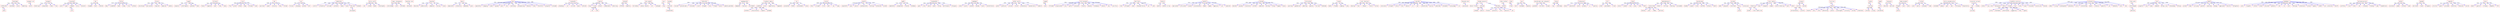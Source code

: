 strict digraph  {
	hermitage	 [color=red,
		fontname=courier,
		shape=box];
	"'mother\x92s'"	 [color=red,
		fontname=courier,
		shape=box];
	hermitage -> "'mother\x92s'"	 [color=blue,
		xlabel=0.02];
	hastened	 [color=red,
		fontname=courier,
		shape=box];
	hermitage -> hastened	 [color=blue,
		xlabel=0.01];
	voice	 [color=red,
		fontname=courier,
		shape=box];
	hermitage -> voice	 [color=blue,
		xlabel=0.01];
	lamenting	 [color=red,
		fontname=courier,
		shape=box];
	hermitage -> lamenting	 [color=blue,
		xlabel=0.12];
	back	 [color=red,
		fontname=courier,
		shape=box];
	"'mother\x92s'" -> back	 [color=blue,
		xlabel=0.01];
	"youngest son"	 [color=red,
		fontname=courier,
		shape=box];
	earth	 [color=red,
		fontname=courier,
		shape=box];
	"youngest son" -> earth	 [color=blue,
		xlabel=0.18];
	youngest	 [color=red,
		fontname=courier,
		shape=box];
	kshatriyas	 [color=red,
		fontname=courier,
		shape=box];
	youngest -> kshatriyas	 [color=blue,
		xlabel=0.14];
	vanquished	 [color=red,
		fontname=courier,
		shape=box];
	youngest -> vanquished	 [color=blue,
		xlabel=0.14];
	times	 [color=red,
		fontname=courier,
		shape=box];
	youngest -> times	 [color=blue,
		xlabel=0.13];
	face	 [color=red,
		fontname=courier,
		shape=box];
	youngest -> face	 [color=blue,
		xlabel=0.1];
	consented	 [color=red,
		fontname=courier,
		shape=box];
	avert	 [color=red,
		fontname=courier,
		shape=box];
	consented -> avert	 [color=blue,
		xlabel=0.01];
	upon	 [color=red,
		fontname=courier,
		shape=box];
	consented -> upon	 [color=blue,
		xlabel=0.01];
	command	 [color=red,
		fontname=courier,
		shape=box];
	consented -> command	 [color=blue,
		xlabel=0.01];
	carry	 [color=red,
		fontname=courier,
		shape=box];
	consented -> carry	 [color=blue,
		xlabel=0.09];
	disaster	 [color=red,
		fontname=courier,
		shape=box];
	consented -> disaster	 [color=blue,
		xlabel=0.01];
	sure	 [color=red,
		fontname=courier,
		shape=box];
	command -> sure	 [color=blue,
		xlabel=0.01];
	men	 [color=red,
		fontname=courier,
		shape=box];
	kingdom	 [color=red,
		fontname=courier,
		shape=box];
	men -> kingdom	 [color=blue,
		xlabel=0.01];
	bind	 [color=red,
		fontname=courier,
		shape=box];
	men -> bind	 [color=blue,
		xlabel=0.13];
	ordered	 [color=red,
		fontname=courier,
		shape=box];
	men -> ordered	 [color=blue,
		xlabel=0.01];
	fallen	 [color=red,
		fontname=courier,
		shape=box];
	body	 [color=red,
		fontname=courier,
		shape=box];
	fallen -> body	 [color=blue,
		xlabel=0.15];
	resembled	 [color=red,
		fontname=courier,
		shape=box];
	fallen -> resembled	 [color=blue,
		xlabel=0.15];
	head	 [color=red,
		fontname=courier,
		shape=box];
	fallen -> head	 [color=blue,
		xlabel=0.15];
	stump	 [color=red,
		fontname=courier,
		shape=box];
	fallen -> stump	 [color=blue,
		xlabel=0.14];
	tree	 [color=red,
		fontname=courier,
		shape=box];
	fallen -> tree	 [color=blue,
		xlabel=0.21];
	without	 [color=red,
		fontname=courier,
		shape=box];
	fallen -> without	 [color=blue,
		xlabel=0.07];
	horses	 [color=red,
		fontname=courier,
		shape=box];
	satisfying	 [color=red,
		fontname=courier,
		shape=box];
	horses -> satisfying	 [color=blue,
		xlabel=0.01];
	description	 [color=red,
		fontname=courier,
		shape=box];
	horses -> description	 [color=blue,
		xlabel=0.02];
	required	 [color=red,
		fontname=courier,
		shape=box];
	horses -> required	 [color=blue,
		xlabel=0.01];
	supplied	 [color=red,
		fontname=courier,
		shape=box];
	horses -> supplied	 [color=blue,
		xlabel=0.01];
	readily	 [color=red,
		fontname=courier,
		shape=box];
	horses -> readily	 [color=blue,
		xlabel=0.12];
	caught	 [color=red,
		fontname=courier,
		shape=box];
	unawares	 [color=red,
		fontname=courier,
		shape=box];
	caught -> unawares	 [color=blue,
		xlabel=0.03];
	intelligence	 [color=red,
		fontname=courier,
		shape=box];
	caught -> intelligence	 [color=blue,
		xlabel=0.17];
	granted	 [color=red,
		fontname=courier,
		shape=box];
	caught -> granted	 [color=blue,
		xlabel=0.03];
	boon	 [color=red,
		fontname=courier,
		shape=box];
	caught -> boon	 [color=blue,
		xlabel=0.03];
	alliance	 [color=red,
		fontname=courier,
		shape=box];
	favour	 [color=red,
		fontname=courier,
		shape=box];
	alliance -> favour	 [color=blue,
		xlabel=0.01];
	negative	 [color=red,
		fontname=courier,
		shape=box];
	alliance -> negative	 [color=blue,
		xlabel=0.01];
	want	 [color=red,
		fontname=courier,
		shape=box];
	alliance -> want	 [color=blue,
		xlabel=0.01];
	time	 [color=red,
		fontname=courier,
		shape=box];
	alliance -> time	 [color=blue,
		xlabel=0.01];
	reply	 [color=red,
		fontname=courier,
		shape=box];
	alliance -> reply	 [color=blue,
		xlabel=0.07];
	river	 [color=red,
		fontname=courier,
		shape=box];
	flow	 [color=red,
		fontname=courier,
		shape=box];
	river -> flow	 [color=blue,
		xlabel=0.02];
	piled	 [color=red,
		fontname=courier,
		shape=box];
	river -> piled	 [color=blue,
		xlabel=0.01];
	blood	 [color=red,
		fontname=courier,
		shape=box];
	river -> blood	 [color=blue,
		xlabel=0.01];
	heap	 [color=red,
		fontname=courier,
		shape=box];
	river -> heap	 [color=blue,
		xlabel=0.02];
	allowed	 [color=red,
		fontname=courier,
		shape=box];
	river -> allowed	 [color=blue,
		xlabel=0.12];
	axed	 [color=red,
		fontname=courier,
		shape=box];
	river -> axed	 [color=blue,
		xlabel=0.02];
	man	 [color=red,
		fontname=courier,
		shape=box];
	spiritual	 [color=red,
		fontname=courier,
		shape=box];
	man -> spiritual	 [color=blue,
		xlabel=0.08];
	power	 [color=red,
		fontname=courier,
		shape=box];
	man -> power	 [color=blue,
		xlabel=0.1];
	veracity	 [color=red,
		fontname=courier,
		shape=box];
	man -> veracity	 [color=blue,
		xlabel=0.13];
	knew	 [color=red,
		fontname=courier,
		shape=box];
	man -> knew	 [color=blue,
		xlabel=0.11];
	shrewd	 [color=red,
		fontname=courier,
		shape=box];
	man -> shrewd	 [color=blue,
		xlabel=0.13];
	axe	 [color=red,
		fontname=courier,
		shape=box];
	furious	 [color=red,
		fontname=courier,
		shape=box];
	axe -> furious	 [color=blue,
		xlabel=0.01];
	charging	 [color=red,
		fontname=courier,
		shape=box];
	axe -> charging	 [color=blue,
		xlabel=0.12];
	picked	 [color=red,
		fontname=courier,
		shape=box];
	axe -> picked	 [color=blue,
		xlabel=0.01];
	bull	 [color=red,
		fontname=courier,
		shape=box];
	axe -> bull	 [color=blue,
		xlabel=0.01];
	"'moment\x92s'"	 [color=red,
		fontname=courier,
		shape=box];
	control	 [color=red,
		fontname=courier,
		shape=box];
	"'moment\x92s'" -> control	 [color=blue,
		xlabel=0.01];
	infidelity	 [color=red,
		fontname=courier,
		shape=box];
	"'moment\x92s'" -> infidelity	 [color=blue,
		xlabel=0.02];
	outright	 [color=red,
		fontname=courier,
		shape=box];
	"'moment\x92s'" -> outright	 [color=blue,
		xlabel=0.02];
	unchaste	 [color=red,
		fontname=courier,
		shape=box];
	"'moment\x92s'" -> unchaste	 [color=blue,
		xlabel=0.02];
	lapse	 [color=red,
		fontname=courier,
		shape=box];
	"'moment\x92s'" -> lapse	 [color=blue,
		xlabel=0.02];
	mind	 [color=red,
		fontname=courier,
		shape=box];
	"'moment\x92s'" -> mind	 [color=blue,
		xlabel=0.01];
	decried	 [color=red,
		fontname=courier,
		shape=box];
	"'moment\x92s'" -> decried	 [color=blue,
		xlabel=0.13];
	husband	 [color=red,
		fontname=courier,
		shape=box];
	"'moment\x92s'" -> husband	 [color=blue,
		xlabel=0.02];
	disrepute	 [color=red,
		fontname=courier,
		shape=box];
	decried -> disrepute	 [color=blue,
		xlabel=0.15];
	"entire world"	 [color=red,
		fontname=courier,
		shape=box];
	end	 [color=red,
		fontname=courier,
		shape=box];
	"entire world" -> end	 [color=blue,
		xlabel=0.12];
	rocked	 [color=red,
		fontname=courier,
		shape=box];
	"entire world" -> rocked	 [color=blue,
		xlabel=0.01];
	hands	 [color=red,
		fontname=courier,
		shape=box];
	"entire world" -> hands	 [color=blue,
		xlabel=0.01];
	sovereignty	 [color=red,
		fontname=courier,
		shape=box];
	"entire world" -> sovereignty	 [color=blue,
		xlabel=0.01];
	"tragic consequence"	 [color=red,
		fontname=courier,
		shape=box];
	interchange	 [color=red,
		fontname=courier,
		shape=box];
	"tragic consequence" -> interchange	 [color=blue,
		xlabel=0.18];
	wife	 [color=red,
		fontname=courier,
		shape=box];
	"tragic consequence" -> wife	 [color=blue,
		xlabel=0.03];
	informed	 [color=red,
		fontname=courier,
		shape=box];
	"tragic consequence" -> informed	 [color=blue,
		xlabel=0.02];
	"kaushika race"	 [color=red,
		fontname=courier,
		shape=box];
	believed	 [color=red,
		fontname=courier,
		shape=box];
	"kaushika race" -> believed	 [color=blue,
		xlabel=0.16];
	kaushika	 [color=red,
		fontname=courier,
		shape=box];
	devarata	 [color=red,
		fontname=courier,
		shape=box];
	kaushika -> devarata	 [color=blue,
		xlabel=0.16];
	subdivisions	 [color=red,
		fontname=courier,
		shape=box];
	kaushika -> subdivisions	 [color=blue,
		xlabel=0.14];
	adoption	 [color=red,
		fontname=courier,
		shape=box];
	kaushika -> adoption	 [color=blue,
		xlabel=0.17];
	various	 [color=red,
		fontname=courier,
		shape=box];
	kaushika -> various	 [color=blue,
		xlabel=0.1];
	cause	 [color=red,
		fontname=courier,
		shape=box];
	kaushika -> cause	 [color=blue,
		xlabel=0.15];
	dowry	 [color=red,
		fontname=courier,
		shape=box];
	impossible	 [color=red,
		fontname=courier,
		shape=box];
	dowry -> impossible	 [color=blue,
		xlabel=0.01];
	ordinarily	 [color=red,
		fontname=courier,
		shape=box];
	dowry -> ordinarily	 [color=blue,
		xlabel=0.1];
	demanded	 [color=red,
		fontname=courier,
		shape=box];
	dowry -> demanded	 [color=blue,
		xlabel=0.01];
	give	 [color=red,
		fontname=courier,
		shape=box];
	dowry -> give	 [color=blue,
		xlabel=0.01];
	muni	 [color=red,
		fontname=courier,
		shape=box];
	separately	 [color=red,
		fontname=courier,
		shape=box];
	muni -> separately	 [color=blue,
		xlabel=0.22];
	swapping	 [color=red,
		fontname=courier,
		shape=box];
	muni -> swapping	 [color=blue,
		xlabel=0.02];
	sweet	 [color=red,
		fontname=courier,
		shape=box];
	muni -> sweet	 [color=blue,
		xlabel=0.14];
	agreed	 [color=red,
		fontname=courier,
		shape=box];
	muni -> agreed	 [color=blue,
		xlabel=0.02];
	pots	 [color=red,
		fontname=courier,
		shape=box];
	muni -> pots	 [color=blue,
		xlabel=0.17];
	two	 [color=red,
		fontname=courier,
		shape=box];
	muni -> two	 [color=blue,
		xlabel=0.08];
	switching	 [color=red,
		fontname=courier,
		shape=box];
	muni -> switching	 [color=blue,
		xlabel=0.02];
	unsuspecting	 [color=red,
		fontname=courier,
		shape=box];
	muni -> unsuspecting	 [color=blue,
		xlabel=0.02];
	absence	 [color=red,
		fontname=courier,
		shape=box];
	muni -> absence	 [color=blue,
		xlabel=0.15];
	know	 [color=red,
		fontname=courier,
		shape=box];
	muni -> know	 [color=blue,
		xlabel=0.01];
	therefore	 [color=red,
		fontname=courier,
		shape=box];
	muni -> therefore	 [color=blue,
		xlabel=0.13];
	prepared	 [color=red,
		fontname=courier,
		shape=box];
	muni -> prepared	 [color=blue,
		xlabel=0.12];
	consumed	 [color=red,
		fontname=courier,
		shape=box];
	muni -> consumed	 [color=blue,
		xlabel=0.08];
	"'renuka\x92s'"	 [color=red,
		fontname=courier,
		shape=box];
	pleadings	 [color=red,
		fontname=courier,
		shape=box];
	"'renuka\x92s'" -> pleadings	 [color=blue,
		xlabel=0.14];
	cut	 [color=red,
		fontname=courier,
		shape=box];
	"'renuka\x92s'" -> cut	 [color=blue,
		xlabel=0.11];
	carried	 [color=red,
		fontname=courier,
		shape=box];
	"'renuka\x92s'" -> carried	 [color=blue,
		xlabel=0.13];
	spare	 [color=red,
		fontname=courier,
		shape=box];
	"'renuka\x92s'" -> spare	 [color=blue,
		xlabel=0.14];
	entered	 [color=red,
		fontname=courier,
		shape=box];
	"'renuka\x92s'" -> entered	 [color=blue,
		xlabel=0.17];
	repulse	 [color=red,
		fontname=courier,
		shape=box];
	king	 [color=red,
		fontname=courier,
		shape=box];
	repulse -> king	 [color=blue,
		xlabel=0.01];
	large	 [color=red,
		fontname=courier,
		shape=box];
	repulse -> large	 [color=blue,
		xlabel=0.08];
	attack	 [color=red,
		fontname=courier,
		shape=box];
	repulse -> attack	 [color=blue,
		xlabel=0.01];
	indomitable	 [color=red,
		fontname=courier,
		shape=box];
	repulse -> indomitable	 [color=blue,
		xlabel=0.01];
	observing	 [color=red,
		fontname=courier,
		shape=box];
	repulse -> observing	 [color=blue,
		xlabel=0.01];
	set	 [color=red,
		fontname=courier,
		shape=box];
	large -> set	 [color=blue,
		xlabel=0.05];
	sent	 [color=red,
		fontname=courier,
		shape=box];
	large -> sent	 [color=blue,
		xlabel=0.06];
	pleased	 [color=red,
		fontname=courier,
		shape=box];
	offered	 [color=red,
		fontname=courier,
		shape=box];
	pleased -> offered	 [color=blue,
		xlabel=0.08];
	mightily	 [color=red,
		fontname=courier,
		shape=box];
	pleased -> mightily	 [color=blue,
		xlabel=0.01];
	"warn people"	 [color=red,
		fontname=courier,
		shape=box];
	horrendous	 [color=red,
		fontname=courier,
		shape=box];
	"warn people" -> horrendous	 [color=blue,
		xlabel=0.02];
	"enmity towards"	 [color=red,
		fontname=courier,
		shape=box];
	"warn people" -> "enmity towards"	 [color=blue,
		xlabel=0.02];
	act	 [color=red,
		fontname=courier,
		shape=box];
	"warn people" -> act	 [color=blue,
		xlabel=0.02];
	indulged	 [color=red,
		fontname=courier,
		shape=box];
	"warn people" -> indulged	 [color=blue,
		xlabel=0.16];
	warn	 [color=red,
		fontname=courier,
		shape=box];
	stay	 [color=red,
		fontname=courier,
		shape=box];
	warn -> stay	 [color=blue,
		xlabel=0.12];
	narmada	 [color=red,
		fontname=courier,
		shape=box];
	reversed	 [color=red,
		fontname=courier,
		shape=box];
	narmada -> reversed	 [color=blue,
		xlabel=0.07];
	innumerable	 [color=red,
		fontname=courier,
		shape=box];
	reversed -> innumerable	 [color=blue,
		xlabel=0.03];
	"'father\x92s'"	 [color=red,
		fontname=courier,
		shape=box];
	revived	 [color=red,
		fontname=courier,
		shape=box];
	"'father\x92s'" -> revived	 [color=blue,
		xlabel=0.02];
	"parashurama's"	 [color=red,
		fontname=courier,
		shape=box];
	"'father\x92s'" -> "parashurama's"	 [color=blue,
		xlabel=0.02];
	attached	 [color=red,
		fontname=courier,
		shape=box];
	"'father\x92s'" -> attached	 [color=blue,
		xlabel=0.02];
	rivers	 [color=red,
		fontname=courier,
		shape=box];
	"'father\x92s'" -> rivers	 [color=blue,
		xlabel=0.02];
	brought	 [color=red,
		fontname=courier,
		shape=box];
	"'father\x92s'" -> brought	 [color=blue,
		xlabel=0.14];
	nine	 [color=red,
		fontname=courier,
		shape=box];
	"'father\x92s'" -> nine	 [color=blue,
		xlabel=0.02];
	flowed	 [color=red,
		fontname=courier,
		shape=box];
	"'father\x92s'" -> flowed	 [color=blue,
		xlabel=0.02];
	place	 [color=red,
		fontname=courier,
		shape=box];
	"'father\x92s'" -> place	 [color=blue,
		xlabel=0.01];
	"samanta-panchaka"	 [color=red,
		fontname=courier,
		shape=box];
	"'father\x92s'" -> "samanta-panchaka"	 [color=blue,
		xlabel=0.02];
	"'jamadagni\x92s'"	 [color=red,
		fontname=courier,
		shape=box];
	dampened	 [color=red,
		fontname=courier,
		shape=box];
	"'jamadagni\x92s'" -> dampened	 [color=blue,
		xlabel=0.02];
	reaction	 [color=red,
		fontname=courier,
		shape=box];
	"'jamadagni\x92s'" -> reaction	 [color=blue,
		xlabel=0.12];
	excitement	 [color=red,
		fontname=courier,
		shape=box];
	"'jamadagni\x92s'" -> excitement	 [color=blue,
		xlabel=0.02];
	"slightest memory"	 [color=red,
		fontname=courier,
		shape=box];
	grabbing	 [color=red,
		fontname=courier,
		shape=box];
	"slightest memory" -> grabbing	 [color=blue,
		xlabel=0.01];
	prior	 [color=red,
		fontname=courier,
		shape=box];
	"slightest memory" -> prior	 [color=blue,
		xlabel=0.16];
	opportunity	 [color=red,
		fontname=courier,
		shape=box];
	"slightest memory" -> opportunity	 [color=blue,
		xlabel=0.01];
	happened	 [color=red,
		fontname=courier,
		shape=box];
	"slightest memory" -> happened	 [color=blue,
		xlabel=0.01];
	brothers	 [color=red,
		fontname=courier,
		shape=box];
	grabbing -> brothers	 [color=blue,
		xlabel=0.03];
	resuscitation	 [color=red,
		fontname=courier,
		shape=box];
	grabbing -> resuscitation	 [color=blue,
		xlabel=0.02];
	request	 [color=red,
		fontname=courier,
		shape=box];
	grabbing -> request	 [color=blue,
		xlabel=0.03];
	pleaded	 [color=red,
		fontname=courier,
		shape=box];
	grabbing -> pleaded	 [color=blue,
		xlabel=0.03];
	cow	 [color=red,
		fontname=courier,
		shape=box];
	presented	 [color=red,
		fontname=courier,
		shape=box];
	cow -> presented	 [color=blue,
		xlabel=0.02];
	father	 [color=red,
		fontname=courier,
		shape=box];
	cow -> father	 [color=blue,
		xlabel=0.02];
	achievement	 [color=red,
		fontname=courier,
		shape=box];
	cow -> achievement	 [color=blue,
		xlabel=0.01];
	sense	 [color=red,
		fontname=courier,
		shape=box];
	cow -> sense	 [color=blue,
		xlabel=0.1];
	varuna	 [color=red,
		fontname=courier,
		shape=box];
	help	 [color=red,
		fontname=courier,
		shape=box];
	varuna -> help	 [color=blue,
		xlabel=0.09];
	straight	 [color=red,
		fontname=courier,
		shape=box];
	varuna -> straight	 [color=blue,
		xlabel=0.01];
	trick	 [color=red,
		fontname=courier,
		shape=box];
	varuna -> trick	 [color=blue,
		xlabel=0.01];
	went	 [color=red,
		fontname=courier,
		shape=box];
	varuna -> went	 [color=blue,
		xlabel=0.01];
	saw	 [color=red,
		fontname=courier,
		shape=box];
	varuna -> saw	 [color=blue,
		xlabel=0.01];
	away	 [color=red,
		fontname=courier,
		shape=box];
	varuna -> away	 [color=blue,
		xlabel=0.01];
	wealth	 [color=red,
		fontname=courier,
		shape=box];
	ungrateful	 [color=red,
		fontname=courier,
		shape=box];
	wealth -> ungrateful	 [color=blue,
		xlabel=0.14];
	eyes	 [color=red,
		fontname=courier,
		shape=box];
	wealth -> eyes	 [color=blue,
		xlabel=0.14];
	nature	 [color=red,
		fontname=courier,
		shape=box];
	wealth -> nature	 [color=blue,
		xlabel=0.15];
	inexhaustible	 [color=red,
		fontname=courier,
		shape=box];
	wealth -> inexhaustible	 [color=blue,
		xlabel=0.15];
	setting	 [color=red,
		fontname=courier,
		shape=box];
	wealth -> setting	 [color=blue,
		xlabel=0.17];
	exhibited	 [color=red,
		fontname=courier,
		shape=box];
	wealth -> exhibited	 [color=blue,
		xlabel=0.18];
	wicked	 [color=red,
		fontname=courier,
		shape=box];
	wealth -> wicked	 [color=blue,
		xlabel=0.15];
	gadhi	 [color=red,
		fontname=courier,
		shape=box];
	completely	 [color=red,
		fontname=courier,
		shape=box];
	gadhi -> completely	 [color=blue,
		xlabel=0.13];
	unexpected	 [color=red,
		fontname=courier,
		shape=box];
	gadhi -> unexpected	 [color=blue,
		xlabel=0.14];
	floored	 [color=red,
		fontname=courier,
		shape=box];
	gadhi -> floored	 [color=blue,
		xlabel=0.14];
	brahmana	 [color=red,
		fontname=courier,
		shape=box];
	gadhi -> brahmana	 [color=blue,
		xlabel=0.18];
	"'husband\x92s'"	 [color=red,
		fontname=courier,
		shape=box];
	gone	 [color=red,
		fontname=courier,
		shape=box];
	"'husband\x92s'" -> gone	 [color=blue,
		xlabel=0.03];
	rites	 [color=red,
		fontname=courier,
		shape=box];
	"'husband\x92s'" -> rites	 [color=blue,
		xlabel=0.13];
	daily	 [color=red,
		fontname=courier,
		shape=box];
	"'husband\x92s'" -> daily	 [color=blue,
		xlabel=0.01];
	water	 [color=red,
		fontname=courier,
		shape=box];
	"'husband\x92s'" -> water	 [color=blue,
		xlabel=0.02];
	bring	 [color=red,
		fontname=courier,
		shape=box];
	"'husband\x92s'" -> bring	 [color=blue,
		xlabel=0.01];
	performance	 [color=red,
		fontname=courier,
		shape=box];
	"'husband\x92s'" -> performance	 [color=blue,
		xlabel=0.02];
	religious	 [color=red,
		fontname=courier,
		shape=box];
	"'husband\x92s'" -> religious	 [color=blue,
		xlabel=0.02];
	jamadagni	 [color=red,
		fontname=courier,
		shape=box];
	seven	 [color=red,
		fontname=courier,
		shape=box];
	jamadagni -> seven	 [color=blue,
		xlabel=0.01];
	saints	 [color=red,
		fontname=courier,
		shape=box];
	jamadagni -> saints	 [color=blue,
		xlabel=0.02];
	seventh	 [color=red,
		fontname=courier,
		shape=box];
	jamadagni -> seventh	 [color=blue,
		xlabel=0.14];
	became	 [color=red,
		fontname=courier,
		shape=box];
	jamadagni -> became	 [color=blue,
		xlabel=0.01];
	saint	 [color=red,
		fontname=courier,
		shape=box];
	jamadagni -> saint	 [color=blue,
		xlabel=0.01];
	constellation	 [color=red,
		fontname=courier,
		shape=box];
	jamadagni -> constellation	 [color=blue,
		xlabel=0.01];
	"mother earth"	 [color=red,
		fontname=courier,
		shape=box];
	great	 [color=red,
		fontname=courier,
		shape=box];
	"mother earth" -> great	 [color=blue,
		xlabel=0.01];
	unethical	 [color=red,
		fontname=courier,
		shape=box];
	"mother earth" -> unethical	 [color=blue,
		xlabel=0.01];
	actions	 [color=red,
		fontname=courier,
		shape=box];
	"mother earth" -> actions	 [color=blue,
		xlabel=0.01];
	relief	 [color=red,
		fontname=courier,
		shape=box];
	"mother earth" -> relief	 [color=blue,
		xlabel=0.01];
	elimination	 [color=red,
		fontname=courier,
		shape=box];
	"mother earth" -> elimination	 [color=blue,
		xlabel=0.01];
	perpetrators	 [color=red,
		fontname=courier,
		shape=box];
	"mother earth" -> perpetrators	 [color=blue,
		xlabel=0.01];
	immoral	 [color=red,
		fontname=courier,
		shape=box];
	"mother earth" -> immoral	 [color=blue,
		xlabel=0.12];
	lopped	 [color=red,
		fontname=courier,
		shape=box];
	were	 [color=red,
		fontname=courier,
		shape=box];
	lopped -> were	 [color=blue,
		xlabel=0.06];
	"lord narayana"	 [color=red,
		fontname=courier,
		shape=box];
	followed	 [color=red,
		fontname=courier,
		shape=box];
	"lord narayana" -> followed	 [color=blue,
		xlabel=0.01];
	propitiated	 [color=red,
		fontname=courier,
		shape=box];
	"lord narayana" -> propitiated	 [color=blue,
		xlabel=0.03];
	sins	 [color=red,
		fontname=courier,
		shape=box];
	"lord narayana" -> sins	 [color=blue,
		xlabel=0.03];
	gifts	 [color=red,
		fontname=courier,
		shape=box];
	"lord narayana" -> gifts	 [color=blue,
		xlabel=0.03];
	sarasvati	 [color=red,
		fontname=courier,
		shape=box];
	"lord narayana" -> sarasvati	 [color=blue,
		xlabel=0.02];
	finally	 [color=red,
		fontname=courier,
		shape=box];
	"lord narayana" -> finally	 [color=blue,
		xlabel=0.01];
	expiate	 [color=red,
		fontname=courier,
		shape=box];
	"lord narayana" -> expiate	 [color=blue,
		xlabel=0.02];
	brahmanas	 [color=red,
		fontname=courier,
		shape=box];
	"lord narayana" -> brahmanas	 [color=blue,
		xlabel=0.02];
	liberal	 [color=red,
		fontname=courier,
		shape=box];
	"lord narayana" -> liberal	 [color=blue,
		xlabel=0.02];
	dip	 [color=red,
		fontname=courier,
		shape=box];
	"lord narayana" -> dip	 [color=blue,
		xlabel=0.15];
	sacrifice	 [color=red,
		fontname=courier,
		shape=box];
	"lord narayana" -> sacrifice	 [color=blue,
		xlabel=0.01];
	"dark blue"	 [color=red,
		fontname=courier,
		shape=box];
	like	 [color=red,
		fontname=courier,
		shape=box];
	"dark blue" -> like	 [color=blue,
		xlabel=0.01];
	effulgent	 [color=red,
		fontname=courier,
		shape=box];
	"dark blue" -> effulgent	 [color=blue,
		xlabel=0.17];
	moon	 [color=red,
		fontname=courier,
		shape=box];
	"dark blue" -> moon	 [color=blue,
		xlabel=0.01];
	"thousand horses"	 [color=red,
		fontname=courier,
		shape=box];
	"dark blue" -> "thousand horses"	 [color=blue,
		xlabel=0.02];
	ear	 [color=red,
		fontname=courier,
		shape=box];
	"dark blue" -> ear	 [color=blue,
		xlabel=0.01];
	side	 [color=red,
		fontname=courier,
		shape=box];
	"dark blue" -> side	 [color=blue,
		xlabel=0.15];
	kshatra	 [color=red,
		fontname=courier,
		shape=box];
	mantra	 [color=red,
		fontname=courier,
		shape=box];
	kshatra -> mantra	 [color=blue,
		xlabel=0.14];
	"mother-in-law"	 [color=red,
		fontname=courier,
		shape=box];
	kshatra -> "mother-in-law"	 [color=blue,
		xlabel=0.13];
	capital	 [color=red,
		fontname=courier,
		shape=box];
	imprisoned	 [color=red,
		fontname=courier,
		shape=box];
	capital -> imprisoned	 [color=blue,
		xlabel=0.11];
	infuriated	 [color=red,
		fontname=courier,
		shape=box];
	capital -> infuriated	 [color=blue,
		xlabel=0.18];
	caused	 [color=red,
		fontname=courier,
		shape=box];
	capital -> caused	 [color=blue,
		xlabel=0.1];
	inconvenience	 [color=red,
		fontname=courier,
		shape=box];
	capital -> inconvenience	 [color=blue,
		xlabel=0.15];
	demon	 [color=red,
		fontname=courier,
		shape=box];
	capital -> demon	 [color=blue,
		xlabel=0.11];
	waged	 [color=red,
		fontname=courier,
		shape=box];
	capital -> waged	 [color=blue,
		xlabel=0.19];
	aggressor	 [color=red,
		fontname=courier,
		shape=box];
	capital -> aggressor	 [color=blue,
		xlabel=0.15];
	war	 [color=red,
		fontname=courier,
		shape=box];
	capital -> war	 [color=blue,
		xlabel=0.1];
	captured	 [color=red,
		fontname=courier,
		shape=box];
	capital -> captured	 [color=blue,
		xlabel=0.19];
	shocked	 [color=red,
		fontname=courier,
		shape=box];
	devoted	 [color=red,
		fontname=courier,
		shape=box];
	shocked -> devoted	 [color=blue,
		xlabel=0.01];
	supreme	 [color=red,
		fontname=courier,
		shape=box];
	shocked -> supreme	 [color=blue,
		xlabel=0.01];
	revelation	 [color=red,
		fontname=courier,
		shape=box];
	shocked -> revelation	 [color=blue,
		xlabel=0.01];
	brother	 [color=red,
		fontname=courier,
		shape=box];
	shocked -> brother	 [color=blue,
		xlabel=0.01];
	implored	 [color=red,
		fontname=courier,
		shape=box];
	shocked -> implored	 [color=blue,
		xlabel=0.01];
	worship	 [color=red,
		fontname=courier,
		shape=box];
	shocked -> worship	 [color=blue,
		xlabel=0.01];
	thing	 [color=red,
		fontname=courier,
		shape=box];
	shocked -> thing	 [color=blue,
		xlabel=0.01];
	happen	 [color=red,
		fontname=courier,
		shape=box];
	shocked -> happen	 [color=blue,
		xlabel=0.02];
	pious	 [color=red,
		fontname=courier,
		shape=box];
	shocked -> pious	 [color=blue,
		xlabel=0.11];
	chitraratha	 [color=red,
		fontname=courier,
		shape=box];
	sporting	 [color=red,
		fontname=courier,
		shape=box];
	chitraratha -> sporting	 [color=blue,
		xlabel=0.01];
	gandharvas	 [color=red,
		fontname=courier,
		shape=box];
	chitraratha -> gandharvas	 [color=blue,
		xlabel=0.15];
	admiring	 [color=red,
		fontname=courier,
		shape=box];
	chitraratha -> admiring	 [color=blue,
		xlabel=0.02];
	apsaras	 [color=red,
		fontname=courier,
		shape=box];
	chitraratha -> apsaras	 [color=blue,
		xlabel=0.03];
	tarried	 [color=red,
		fontname=courier,
		shape=box];
	chitraratha -> tarried	 [color=blue,
		xlabel=0.03];
	handsome	 [color=red,
		fontname=courier,
		shape=box];
	chitraratha -> handsome	 [color=blue,
		xlabel=0.03];
	ravana	 [color=red,
		fontname=courier,
		shape=box];
	banks	 [color=red,
		fontname=courier,
		shape=box];
	ravana -> banks	 [color=blue,
		xlabel=0.03];
	flooded	 [color=red,
		fontname=courier,
		shape=box];
	ravana -> flooded	 [color=blue,
		xlabel=0.01];
	camping	 [color=red,
		fontname=courier,
		shape=box];
	ravana -> camping	 [color=blue,
		xlabel=0.1];
	army	 [color=red,
		fontname=courier,
		shape=box];
	ravana -> army	 [color=blue,
		xlabel=0.01];
	"cruel chastiser"	 [color=red,
		fontname=courier,
		shape=box];
	bearing	 [color=red,
		fontname=courier,
		shape=box];
	"cruel chastiser" -> bearing	 [color=blue,
		xlabel=0.01];
	foes	 [color=red,
		fontname=courier,
		shape=box];
	"cruel chastiser" -> foes	 [color=blue,
		xlabel=0.01];
	"'\x93your'"	 [color=red,
		fontname=courier,
		shape=box];
	"cruel chastiser" -> "'\x93your'"	 [color=blue,
		xlabel=0.02];
	result	 [color=red,
		fontname=courier,
		shape=box];
	"cruel chastiser" -> result	 [color=blue,
		xlabel=0.01];
	action	 [color=red,
		fontname=courier,
		shape=box];
	"cruel chastiser" -> action	 [color=blue,
		xlabel=0.16];
	"'year\x92s'"	 [color=red,
		fontname=courier,
		shape=box];
	conscience	 [color=red,
		fontname=courier,
		shape=box];
	"'year\x92s'" -> conscience	 [color=blue,
		xlabel=0.02];
	strength	 [color=red,
		fontname=courier,
		shape=box];
	"'year\x92s'" -> strength	 [color=blue,
		xlabel=0.02];
	return	 [color=red,
		fontname=courier,
		shape=box];
	"'year\x92s'" -> return	 [color=blue,
		xlabel=0.02];
	test	 [color=red,
		fontname=courier,
		shape=box];
	"'year\x92s'" -> test	 [color=blue,
		xlabel=0.01];
	advice	 [color=red,
		fontname=courier,
		shape=box];
	"'year\x92s'" -> advice	 [color=blue,
		xlabel=0.01];
	sri	 [color=red,
		fontname=courier,
		shape=box];
	"'year\x92s'" -> sri	 [color=blue,
		xlabel=0.03];
	put	 [color=red,
		fontname=courier,
		shape=box];
	"'year\x92s'" -> put	 [color=blue,
		xlabel=0.04];
	concentrate	 [color=red,
		fontname=courier,
		shape=box];
	"'year\x92s'" -> concentrate	 [color=blue,
		xlabel=0.02];
	purity	 [color=red,
		fontname=courier,
		shape=box];
	"'year\x92s'" -> purity	 [color=blue,
		xlabel=0.02];
	undertake	 [color=red,
		fontname=courier,
		shape=box];
	"'year\x92s'" -> undertake	 [color=blue,
		xlabel=0.02];
	atonement	 [color=red,
		fontname=courier,
		shape=box];
	"'year\x92s'" -> atonement	 [color=blue,
		xlabel=0.14];
	pilgrimage	 [color=red,
		fontname=courier,
		shape=box];
	"'year\x92s'" -> pilgrimage	 [color=blue,
		xlabel=0.02];
	sin	 [color=red,
		fontname=courier,
		shape=box];
	"'year\x92s'" -> sin	 [color=blue,
		xlabel=0.02];
	"thousand arms"	 [color=red,
		fontname=courier,
		shape=box];
	possessed	 [color=red,
		fontname=courier,
		shape=box];
	"thousand arms" -> possessed	 [color=blue,
		xlabel=0.15];
	"inhuman massacre"	 [color=red,
		fontname=courier,
		shape=box];
	"desist forever"	 [color=red,
		fontname=courier,
		shape=box];
	"inhuman massacre" -> "desist forever"	 [color=blue,
		xlabel=0.02];
	advised	 [color=red,
		fontname=courier,
		shape=box];
	"inhuman massacre" -> advised	 [color=blue,
		xlabel=0.15];
	bhishma	 [color=red,
		fontname=courier,
		shape=box];
	"inhuman massacre" -> bhishma	 [color=blue,
		xlabel=0.19];
	inhuman	 [color=red,
		fontname=courier,
		shape=box];
	advised -> inhuman	 [color=blue,
		xlabel=0.09];
	desist	 [color=red,
		fontname=courier,
		shape=box];
	advised -> desist	 [color=blue,
		xlabel=0.08];
	forever	 [color=red,
		fontname=courier,
		shape=box];
	bhishma -> forever	 [color=blue,
		xlabel=0.14];
	ancestors	 [color=red,
		fontname=courier,
		shape=box];
	bhishma -> ancestors	 [color=blue,
		xlabel=0.13];
	lost	 [color=red,
		fontname=courier,
		shape=box];
	bhishma -> lost	 [color=blue,
		xlabel=0.11];
	massacre	 [color=red,
		fontname=courier,
		shape=box];
	bhishma -> massacre	 [color=blue,
		xlabel=0.13];
	was	 [color=red,
		fontname=courier,
		shape=box];
	bhishma -> was	 [color=blue,
		xlabel=0.1];
	"elder brother"	 [color=red,
		fontname=courier,
		shape=box];
	wanted	 [color=red,
		fontname=courier,
		shape=box];
	"elder brother" -> wanted	 [color=blue,
		xlabel=0.16];
	elder	 [color=red,
		fontname=courier,
		shape=box];
	treat	 [color=red,
		fontname=courier,
		shape=box];
	elder -> treat	 [color=blue,
		xlabel=0.09];
	puru	 [color=red,
		fontname=courier,
		shape=box];
	born	 [color=red,
		fontname=courier,
		shape=box];
	puru -> born	 [color=blue,
		xlabel=0.08];
	kushambi	 [color=red,
		fontname=courier,
		shape=box];
	puru -> kushambi	 [color=blue,
		xlabel=0.13];
	dynasty	 [color=red,
		fontname=courier,
		shape=box];
	puru -> dynasty	 [color=blue,
		xlabel=0.14];
	"parashurama soon satyavati"	 [color=red,
		fontname=courier,
		shape=box];
	grandson	 [color=red,
		fontname=courier,
		shape=box];
	"parashurama soon satyavati" -> grandson	 [color=blue,
		xlabel=0.16];
	terrible	 [color=red,
		fontname=courier,
		shape=box];
	"parashurama soon satyavati" -> terrible	 [color=blue,
		xlabel=0.02];
	accept	 [color=red,
		fontname=courier,
		shape=box];
	"parashurama soon satyavati" -> accept	 [color=blue,
		xlabel=0.15];
	choose	 [color=red,
		fontname=courier,
		shape=box];
	big	 [color=red,
		fontname=courier,
		shape=box];
	choose -> big	 [color=blue,
		xlabel=0.06];
	challenge	 [color=red,
		fontname=courier,
		shape=box];
	choose -> challenge	 [color=blue,
		xlabel=0.09];
	forbearance	 [color=red,
		fontname=courier,
		shape=box];
	whose	 [color=red,
		fontname=courier,
		shape=box];
	forbearance -> whose	 [color=blue,
		xlabel=0.11];
	veneration	 [color=red,
		fontname=courier,
		shape=box];
	forbearance -> veneration	 [color=blue,
		xlabel=0.13];
	earns	 [color=red,
		fontname=courier,
		shape=box];
	forbearance -> earns	 [color=blue,
		xlabel=0.13];
	primary	 [color=red,
		fontname=courier,
		shape=box];
	forbearance -> primary	 [color=blue,
		xlabel=0.11];
	us	 [color=red,
		fontname=courier,
		shape=box];
	forbearance -> us	 [color=blue,
		xlabel=0.08];
	quality	 [color=red,
		fontname=courier,
		shape=box];
	forbearance -> quality	 [color=blue,
		xlabel=0.15];
	kill	 [color=red,
		fontname=courier,
		shape=box];
	order	 [color=red,
		fontname=courier,
		shape=box];
	kill -> order	 [color=blue,
		xlabel=0.01];
	punishment	 [color=red,
		fontname=courier,
		shape=box];
	kill -> punishment	 [color=blue,
		xlabel=0.01];
	tried	 [color=red,
		fontname=courier,
		shape=box];
	kill -> tried	 [color=blue,
		xlabel=0.09];
	chase	 [color=red,
		fontname=courier,
		shape=box];
	valour	 [color=red,
		fontname=courier,
		shape=box];
	chase -> valour	 [color=blue,
		xlabel=0.02];
	looked	 [color=red,
		fontname=courier,
		shape=box];
	chase -> looked	 [color=blue,
		xlabel=0.02];
	lion	 [color=red,
		fontname=courier,
		shape=box];
	chase -> lion	 [color=blue,
		xlabel=0.02];
	prey	 [color=red,
		fontname=courier,
		shape=box];
	chase -> prey	 [color=blue,
		xlabel=0.02];
	take	 [color=red,
		fontname=courier,
		shape=box];
	chase -> take	 [color=blue,
		xlabel=0.12];
	heels	 [color=red,
		fontname=courier,
		shape=box];
	chase -> heels	 [color=blue,
		xlabel=0.01];
	maheshmatipuri	 [color=red,
		fontname=courier,
		shape=box];
	consecrated	 [color=red,
		fontname=courier,
		shape=box];
	maheshmatipuri -> consecrated	 [color=blue,
		xlabel=0.01];
	"father's"	 [color=red,
		fontname=courier,
		shape=box];
	maheshmatipuri -> "father's"	 [color=blue,
		xlabel=0.01];
	killing	 [color=red,
		fontname=courier,
		shape=box];
	maheshmatipuri -> killing	 [color=blue,
		xlabel=0.08];
	learning	 [color=red,
		fontname=courier,
		shape=box];
	maheshmatipuri -> learning	 [color=blue,
		xlabel=0.01];
	proceeded	 [color=red,
		fontname=courier,
		shape=box];
	maheshmatipuri -> proceeded	 [color=blue,
		xlabel=0.01];
	heinous	 [color=red,
		fontname=courier,
		shape=box];
	consecrated -> heinous	 [color=blue,
		xlabel=0.11];
	said	 [color=red,
		fontname=courier,
		shape=box];
	consecrated -> said	 [color=blue,
		xlabel=0.06];
	"'\x93my'"	 [color=red,
		fontname=courier,
		shape=box];
	consecrated -> "'\x93my'"	 [color=blue,
		xlabel=0.15];
	glorious	 [color=red,
		fontname=courier,
		shape=box];
	consecrated -> glorious	 [color=blue,
		xlabel=0.11];
	parashurama	 [color=red,
		fontname=courier,
		shape=box];
	handed	 [color=red,
		fontname=courier,
		shape=box];
	parashurama -> handed	 [color=blue,
		xlabel=0.01];
	single	 [color=red,
		fontname=courier,
		shape=box];
	parashurama -> single	 [color=blue,
		xlabel=0.01];
	lives	 [color=red,
		fontname=courier,
		shape=box];
	parashurama -> lives	 [color=blue,
		xlabel=0.12];
	snuffed	 [color=red,
		fontname=courier,
		shape=box];
	parashurama -> snuffed	 [color=blue,
		xlabel=0.01];
	soldiers	 [color=red,
		fontname=courier,
		shape=box];
	parashurama -> soldiers	 [color=blue,
		xlabel=0.01];
	match	 [color=red,
		fontname=courier,
		shape=box];
	parashurama -> match	 [color=blue,
		xlabel=0.01];
	mistake	 [color=red,
		fontname=courier,
		shape=box];
	made	 [color=red,
		fontname=courier,
		shape=box];
	mistake -> made	 [color=blue,
		xlabel=0.01];
	marginal	 [color=red,
		fontname=courier,
		shape=box];
	mistake -> marginal	 [color=blue,
		xlabel=0.01];
	rectified	 [color=red,
		fontname=courier,
		shape=box];
	mistake -> rectified	 [color=blue,
		xlabel=0.01];
	fully	 [color=red,
		fontname=courier,
		shape=box];
	mistake -> fully	 [color=blue,
		xlabel=0.09];
	concession	 [color=red,
		fontname=courier,
		shape=box];
	mistake -> concession	 [color=blue,
		xlabel=0.01];
	could	 [color=red,
		fontname=courier,
		shape=box];
	fully -> could	 [color=blue,
		xlabel=0.03];
	"class twenty"	 [color=red,
		fontname=courier,
		shape=box];
	kshatriya	 [color=red,
		fontname=courier,
		shape=box];
	"class twenty" -> kshatriya	 [color=blue,
		xlabel=0.2];
	beat	 [color=red,
		fontname=courier,
		shape=box];
	"class twenty" -> beat	 [color=blue,
		xlabel=0.02];
	vengence	 [color=red,
		fontname=courier,
		shape=box];
	"class twenty" -> vengence	 [color=blue,
		xlabel=0.02];
	number	 [color=red,
		fontname=courier,
		shape=box];
	"class twenty" -> number	 [color=blue,
		xlabel=0.17];
	"entire kshatriya"	 [color=red,
		fontname=courier,
		shape=box];
	"class twenty" -> "entire kshatriya"	 [color=blue,
		xlabel=0.03];
	mark	 [color=red,
		fontname=courier,
		shape=box];
	"class twenty" -> mark	 [color=blue,
		xlabel=0.02];
	chest	 [color=red,
		fontname=courier,
		shape=box];
	"class twenty" -> chest	 [color=blue,
		xlabel=0.02];
	murder	 [color=red,
		fontname=courier,
		shape=box];
	kshatriya -> murder	 [color=blue,
		xlabel=0.14];
	"class twenty one"	 [color=red,
		fontname=courier,
		shape=box];
	kshatriya -> "class twenty one"	 [color=blue,
		xlabel=0.11];
	prowess	 [color=red,
		fontname=courier,
		shape=box];
	service	 [color=red,
		fontname=courier,
		shape=box];
	prowess -> service	 [color=blue,
		xlabel=0.08];
	earned	 [color=red,
		fontname=courier,
		shape=box];
	prowess -> earned	 [color=blue,
		xlabel=0.01];
	extraordinary	 [color=red,
		fontname=courier,
		shape=box];
	service -> extraordinary	 [color=blue,
		xlabel=0.06];
	sincere	 [color=red,
		fontname=courier,
		shape=box];
	service -> sincere	 [color=blue,
		xlabel=0.05];
	"lord hari"	 [color=red,
		fontname=courier,
		shape=box];
	enmity	 [color=red,
		fontname=courier,
		shape=box];
	"lord hari" -> enmity	 [color=blue,
		xlabel=0.16];
	towards	 [color=red,
		fontname=courier,
		shape=box];
	enmity -> towards	 [color=blue,
		xlabel=0.02];
	hari	 [color=red,
		fontname=courier,
		shape=box];
	enmity -> hari	 [color=blue,
		xlabel=0.01];
	form	 [color=red,
		fontname=courier,
		shape=box];
	enmity -> form	 [color=blue,
		xlabel=0.01];
	dattatreya	 [color=red,
		fontname=courier,
		shape=box];
	enmity -> dattatreya	 [color=blue,
		xlabel=0.02];
	severe	 [color=red,
		fontname=courier,
		shape=box];
	enmity -> severe	 [color=blue,
		xlabel=0.01];
	investigate	 [color=red,
		fontname=courier,
		shape=box];
	enmity -> investigate	 [color=blue,
		xlabel=0.02];
	curiosity	 [color=red,
		fontname=courier,
		shape=box];
	enmity -> curiosity	 [color=blue,
		xlabel=0.02];
	served	 [color=red,
		fontname=courier,
		shape=box];
	enmity -> served	 [color=blue,
		xlabel=0.02];
	stimulates	 [color=red,
		fontname=courier,
		shape=box];
	enmity -> stimulates	 [color=blue,
		xlabel=0.02];
	loudly	 [color=red,
		fontname=courier,
		shape=box];
	calling	 [color=red,
		fontname=courier,
		shape=box];
	loudly -> calling	 [color=blue,
		xlabel=0.07];
	started	 [color=red,
		fontname=courier,
		shape=box];
	calling -> started	 [color=blue,
		xlabel=0.04];
	crying	 [color=red,
		fontname=courier,
		shape=box];
	calling -> crying	 [color=blue,
		xlabel=0.06];
	named	 [color=red,
		fontname=courier,
		shape=box];
	first	 [color=red,
		fontname=courier,
		shape=box];
	named -> first	 [color=blue,
		xlabel=0.03];
	considered	 [color=red,
		fontname=courier,
		shape=box];
	first -> considered	 [color=blue,
		xlabel=0.02];
	satyavati	 [color=red,
		fontname=courier,
		shape=box];
	desired	 [color=red,
		fontname=courier,
		shape=box];
	satyavati -> desired	 [color=blue,
		xlabel=0.13];
	married	 [color=red,
		fontname=courier,
		shape=box];
	satyavati -> married	 [color=blue,
		xlabel=0.14];
	embarrassment	 [color=red,
		fontname=courier,
		shape=box];
	thought	 [color=red,
		fontname=courier,
		shape=box];
	embarrassment -> thought	 [color=blue,
		xlabel=0.01];
	save	 [color=red,
		fontname=courier,
		shape=box];
	embarrassment -> save	 [color=blue,
		xlabel=0.01];
	plan	 [color=red,
		fontname=courier,
		shape=box];
	embarrassment -> plan	 [color=blue,
		xlabel=0.11];
	would	 [color=red,
		fontname=courier,
		shape=box];
	thought -> would	 [color=blue,
		xlabel=0.01];
	richika	 [color=red,
		fontname=courier,
		shape=box];
	wish	 [color=red,
		fontname=courier,
		shape=box];
	richika -> wish	 [color=blue,
		xlabel=0.01];
	marry	 [color=red,
		fontname=courier,
		shape=box];
	richika -> marry	 [color=blue,
		xlabel=0.01];
	conveyed	 [color=red,
		fontname=courier,
		shape=box];
	richika -> conveyed	 [color=blue,
		xlabel=0.01];
	name	 [color=red,
		fontname=courier,
		shape=box];
	richika -> name	 [color=blue,
		xlabel=0.1];
	"entire paraphernalia"	 [color=red,
		fontname=courier,
		shape=box];
	extended	 [color=red,
		fontname=courier,
		shape=box];
	"entire paraphernalia" -> extended	 [color=blue,
		xlabel=0.01];
	among	 [color=red,
		fontname=courier,
		shape=box];
	"entire paraphernalia" -> among	 [color=blue,
		xlabel=0.01];
	god	 [color=red,
		fontname=courier,
		shape=box];
	"entire paraphernalia" -> god	 [color=blue,
		xlabel=0.01];
	due	 [color=red,
		fontname=courier,
		shape=box];
	"entire paraphernalia" -> due	 [color=blue,
		xlabel=0.01];
	following	 [color=red,
		fontname=courier,
		shape=box];
	"entire paraphernalia" -> following	 [color=blue,
		xlabel=0.15];
	hospitality	 [color=red,
		fontname=courier,
		shape=box];
	"entire paraphernalia" -> hospitality	 [color=blue,
		xlabel=0.17];
	"universal acclaim"	 [color=red,
		fontname=courier,
		shape=box];
	got	 [color=red,
		fontname=courier,
		shape=box];
	"universal acclaim" -> got	 [color=blue,
		xlabel=0.14];
	brahma	 [color=red,
		fontname=courier,
		shape=box];
	"universal acclaim" -> brahma	 [color=blue,
		xlabel=0.17];
	acclaim	 [color=red,
		fontname=courier,
		shape=box];
	got -> acclaim	 [color=blue,
		xlabel=0.09];
	"steadfast practice"	 [color=red,
		fontname=courier,
		shape=box];
	status	 [color=red,
		fontname=courier,
		shape=box];
	"steadfast practice" -> status	 [color=blue,
		xlabel=0.02];
	"raja rishi"	 [color=red,
		fontname=courier,
		shape=box];
	"steadfast practice" -> "raja rishi"	 [color=blue,
		xlabel=0.02];
	belonging	 [color=red,
		fontname=courier,
		shape=box];
	"steadfast practice" -> belonging	 [color=blue,
		xlabel=0.16];
	family	 [color=red,
		fontname=courier,
		shape=box];
	"steadfast practice" -> family	 [color=blue,
		xlabel=0.17];
	though	 [color=red,
		fontname=courier,
		shape=box];
	"steadfast practice" -> though	 [color=blue,
		xlabel=0.01];
	raja	 [color=red,
		fontname=courier,
		shape=box];
	"steadfast practice" -> raja	 [color=blue,
		xlabel=0.02];
	rishi	 [color=red,
		fontname=courier,
		shape=box];
	"steadfast practice" -> rishi	 [color=blue,
		xlabel=0.02];
	royal	 [color=red,
		fontname=courier,
		shape=box];
	"steadfast practice" -> royal	 [color=blue,
		xlabel=0.02];
	elevated	 [color=red,
		fontname=courier,
		shape=box];
	"steadfast practice" -> elevated	 [color=blue,
		xlabel=0.02];
	asceticism	 [color=red,
		fontname=courier,
		shape=box];
	"steadfast practice" -> asceticism	 [color=blue,
		xlabel=0.02];
	become	 [color=red,
		fontname=courier,
		shape=box];
	"steadfast practice" -> become	 [color=blue,
		xlabel=0.01];
	curse	 [color=red,
		fontname=courier,
		shape=box];
	though -> curse	 [color=blue,
		xlabel=0.01];
	resentment	 [color=red,
		fontname=courier,
		shape=box];
	though -> resentment	 [color=blue,
		xlabel=0.01];
	entertained	 [color=red,
		fontname=courier,
		shape=box];
	though -> entertained	 [color=blue,
		xlabel=0.02];
	suggestion	 [color=red,
		fontname=courier,
		shape=box];
	though -> suggestion	 [color=blue,
		xlabel=0.07];
	fear	 [color=red,
		fontname=courier,
		shape=box];
	though -> fear	 [color=blue,
		xlabel=0.01];
	agree	 [color=red,
		fontname=courier,
		shape=box];
	though -> agree	 [color=blue,
		xlabel=0.01];
	vishvamitra	 [color=red,
		fontname=courier,
		shape=box];
	vedas	 [color=red,
		fontname=courier,
		shape=box];
	vishvamitra -> vedas	 [color=blue,
		xlabel=0.04];
	living	 [color=red,
		fontname=courier,
		shape=box];
	vishvamitra -> living	 [color=blue,
		xlabel=0.01];
	promulgated	 [color=red,
		fontname=courier,
		shape=box];
	vishvamitra -> promulgated	 [color=blue,
		xlabel=0.03];
	anecdotes	 [color=red,
		fontname=courier,
		shape=box];
	vishvamitra -> anecdotes	 [color=blue,
		xlabel=0.02];
	still	 [color=red,
		fontname=courier,
		shape=box];
	vishvamitra -> still	 [color=blue,
		xlabel=0.01];
	interesting	 [color=red,
		fontname=courier,
		shape=box];
	vishvamitra -> interesting	 [color=blue,
		xlabel=0.01];
	mount	 [color=red,
		fontname=courier,
		shape=box];
	vishvamitra -> mount	 [color=blue,
		xlabel=0.15];
	creation	 [color=red,
		fontname=courier,
		shape=box];
	vishvamitra -> creation	 [color=blue,
		xlabel=0.02];
	powerful	 [color=red,
		fontname=courier,
		shape=box];
	vishvamitra -> powerful	 [color=blue,
		xlabel=0.03];
	son	 [color=red,
		fontname=courier,
		shape=box];
	vishvamitra -> son	 [color=blue,
		xlabel=0.02];
	mahendra	 [color=red,
		fontname=courier,
		shape=box];
	vishvamitra -> mahendra	 [color=blue,
		xlabel=0.02];
	next	 [color=red,
		fontname=courier,
		shape=box];
	vishvamitra -> next	 [color=blue,
		xlabel=0.01];
	had	 [color=red,
		fontname=courier,
		shape=box];
	vishvamitra -> had	 [color=blue,
		xlabel=0.03];
	"charu pots"	 [color=red,
		fontname=courier,
		shape=box];
	interchanged	 [color=red,
		fontname=courier,
		shape=box];
	"charu pots" -> interchanged	 [color=blue,
		xlabel=0.01];
	ablution	 [color=red,
		fontname=courier,
		shape=box];
	interchanged -> ablution	 [color=blue,
		xlabel=0.12];
	sons	 [color=red,
		fontname=courier,
		shape=box];
	ajigarta	 [color=red,
		fontname=courier,
		shape=box];
	sons -> ajigarta	 [color=blue,
		xlabel=0.04];
	race	 [color=red,
		fontname=courier,
		shape=box];
	sons -> race	 [color=blue,
		xlabel=0.3];
	many	 [color=red,
		fontname=courier,
		shape=box];
	sons -> many	 [color=blue,
		xlabel=0.02];
	adopted	 [color=red,
		fontname=courier,
		shape=box];
	sons -> adopted	 [color=blue,
		xlabel=0.03];
	"bhrigu race"	 [color=red,
		fontname=courier,
		shape=box];
	sons -> "bhrigu race"	 [color=blue,
		xlabel=0.11];
	shunashepa	 [color=red,
		fontname=courier,
		shape=box];
	sons -> shunashepa	 [color=blue,
		xlabel=0.01];
	bhrigu	 [color=red,
		fontname=courier,
		shape=box];
	sons -> bhrigu	 [color=blue,
		xlabel=0.04];
	death	 [color=red,
		fontname=courier,
		shape=box];
	proved	 [color=red,
		fontname=courier,
		shape=box];
	death -> proved	 [color=blue,
		xlabel=0.2];
	fight	 [color=red,
		fontname=courier,
		shape=box];
	death -> fight	 [color=blue,
		xlabel=0.13];
	carrying	 [color=red,
		fontname=courier,
		shape=box];
	death -> carrying	 [color=blue,
		xlabel=0.14];
	parents	 [color=red,
		fontname=courier,
		shape=box];
	death -> parents	 [color=blue,
		xlabel=0.14];
	spoiling	 [color=red,
		fontname=courier,
		shape=box];
	death -> spoiling	 [color=blue,
		xlabel=0.11];
	avenge	 [color=red,
		fontname=courier,
		shape=box];
	death -> avenge	 [color=blue,
		xlabel=0.18];
	aggrieved	 [color=red,
		fontname=courier,
		shape=box];
	death -> aggrieved	 [color=blue,
		xlabel=0.19];
	dutiful	 [color=red,
		fontname=courier,
		shape=box];
	death -> dutiful	 [color=blue,
		xlabel=0.14];
	obligation	 [color=red,
		fontname=courier,
		shape=box];
	death -> obligation	 [color=blue,
		xlabel=0.17];
	"jamadagni's"	 [color=red,
		fontname=courier,
		shape=box];
	pity	 [color=red,
		fontname=courier,
		shape=box];
	"jamadagni's" -> pity	 [color=blue,
		xlabel=0.01];
	"'king\x92s'"	 [color=red,
		fontname=courier,
		shape=box];
	"jamadagni's" -> "'king\x92s'"	 [color=blue,
		xlabel=0.02];
	stolen	 [color=red,
		fontname=courier,
		shape=box];
	"jamadagni's" -> stolen	 [color=blue,
		xlabel=0.01];
	stood	 [color=red,
		fontname=courier,
		shape=box];
	"jamadagni's" -> stood	 [color=blue,
		xlabel=0.01];
	returned	 [color=red,
		fontname=courier,
		shape=box];
	"jamadagni's" -> returned	 [color=blue,
		xlabel=0.01];
	pathetic	 [color=red,
		fontname=courier,
		shape=box];
	"jamadagni's" -> pathetic	 [color=blue,
		xlabel=0.03];
	did	 [color=red,
		fontname=courier,
		shape=box];
	"jamadagni's" -> did	 [color=blue,
		xlabel=0.11];
	cry	 [color=red,
		fontname=courier,
		shape=box];
	"jamadagni's" -> cry	 [color=blue,
		xlabel=0.02];
	evil	 [color=red,
		fontname=courier,
		shape=box];
	"jamadagni's" -> evil	 [color=blue,
		xlabel=0.02];
	feelings	 [color=red,
		fontname=courier,
		shape=box];
	"jamadagni's" -> feelings	 [color=blue,
		xlabel=0.02];
	intentions	 [color=red,
		fontname=courier,
		shape=box];
	"jamadagni's" -> intentions	 [color=blue,
		xlabel=0.02];
	arouse	 [color=red,
		fontname=courier,
		shape=box];
	"jamadagni's" -> arouse	 [color=blue,
		xlabel=0.02];
	aghast	 [color=red,
		fontname=courier,
		shape=box];
	"jamadagni's" -> aghast	 [color=blue,
		xlabel=0.01];
	tender	 [color=red,
		fontname=courier,
		shape=box];
	"jamadagni's" -> tender	 [color=blue,
		xlabel=0.02];
	"evil intentions"	 [color=red,
		fontname=courier,
		shape=box];
	"jamadagni's" -> "evil intentions"	 [color=blue,
		xlabel=0.01];
	bereft	 [color=red,
		fontname=courier,
		shape=box];
	"jamadagni's" -> bereft	 [color=blue,
		xlabel=0.02];
	kartaveeryarjuna	 [color=red,
		fontname=courier,
		shape=box];
	worthless	 [color=red,
		fontname=courier,
		shape=box];
	kartaveeryarjuna -> worthless	 [color=blue,
		xlabel=0.01];
	rival	 [color=red,
		fontname=courier,
		shape=box];
	kartaveeryarjuna -> rival	 [color=blue,
		xlabel=0.01];
	later	 [color=red,
		fontname=courier,
		shape=box];
	kartaveeryarjuna -> later	 [color=blue,
		xlabel=0.01];
	one	 [color=red,
		fontname=courier,
		shape=box];
	kartaveeryarjuna -> one	 [color=blue,
		xlabel=0.12];
	released	 [color=red,
		fontname=courier,
		shape=box];
	kartaveeryarjuna -> released	 [color=blue,
		xlabel=0.01];
	finding	 [color=red,
		fontname=courier,
		shape=box];
	kartaveeryarjuna -> finding	 [color=blue,
		xlabel=0.01];
	came	 [color=red,
		fontname=courier,
		shape=box];
	kartaveeryarjuna -> came	 [color=blue,
		xlabel=0.01];
	expeditions	 [color=red,
		fontname=courier,
		shape=box];
	kartaveeryarjuna -> expeditions	 [color=blue,
		xlabel=0.01];
	mother	 [color=red,
		fontname=courier,
		shape=box];
	existence	 [color=red,
		fontname=courier,
		shape=box];
	mother -> existence	 [color=blue,
		xlabel=0.08];
	woman	 [color=red,
		fontname=courier,
		shape=box];
	mother -> woman	 [color=blue,
		xlabel=0.01];
	refused	 [color=red,
		fontname=courier,
		shape=box];
	mother -> refused	 [color=blue,
		xlabel=0.01];
	owed	 [color=red,
		fontname=courier,
		shape=box];
	mother -> owed	 [color=blue,
		xlabel=0.01];
	speeded	 [color=red,
		fontname=courier,
		shape=box];
	whirlwind	 [color=red,
		fontname=courier,
		shape=box];
	speeded -> whirlwind	 [color=blue,
		xlabel=0.02];
	round	 [color=red,
		fontname=courier,
		shape=box];
	speeded -> round	 [color=blue,
		xlabel=0.01];
	arrogance	 [color=red,
		fontname=courier,
		shape=box];
	speeded -> arrogance	 [color=blue,
		xlabel=0.12];
	"'sage\x92s'"	 [color=red,
		fontname=courier,
		shape=box];
	articles	 [color=red,
		fontname=courier,
		shape=box];
	"'sage\x92s'" -> articles	 [color=blue,
		xlabel=0.17];
	guest	 [color=red,
		fontname=courier,
		shape=box];
	"'sage\x92s'" -> guest	 [color=blue,
		xlabel=0.15];
	provided	 [color=red,
		fontname=courier,
		shape=box];
	"'sage\x92s'" -> provided	 [color=blue,
		xlabel=0.11];
	entertain	 [color=red,
		fontname=courier,
		shape=box];
	"'sage\x92s'" -> entertain	 [color=blue,
		xlabel=0.12];
	honoured	 [color=red,
		fontname=courier,
		shape=box];
	"'sage\x92s'" -> honoured	 [color=blue,
		xlabel=0.18];
	sacred	 [color=red,
		fontname=courier,
		shape=box];
	"'sage\x92s'" -> sacred	 [color=blue,
		xlabel=0.19];
	charu	 [color=red,
		fontname=courier,
		shape=box];
	meant	 [color=red,
		fontname=courier,
		shape=box];
	charu -> meant	 [color=blue,
		xlabel=0.01];
	superior	 [color=red,
		fontname=courier,
		shape=box];
	charu -> superior	 [color=blue,
		xlabel=0.1];
	strongly	 [color=red,
		fontname=courier,
		shape=box];
	charu -> strongly	 [color=blue,
		xlabel=0.01];
	daughter	 [color=red,
		fontname=courier,
		shape=box];
	charu -> daughter	 [color=blue,
		xlabel=0.01];
	felt	 [color=red,
		fontname=courier,
		shape=box];
	charu -> felt	 [color=blue,
		xlabel=0.01];
}
